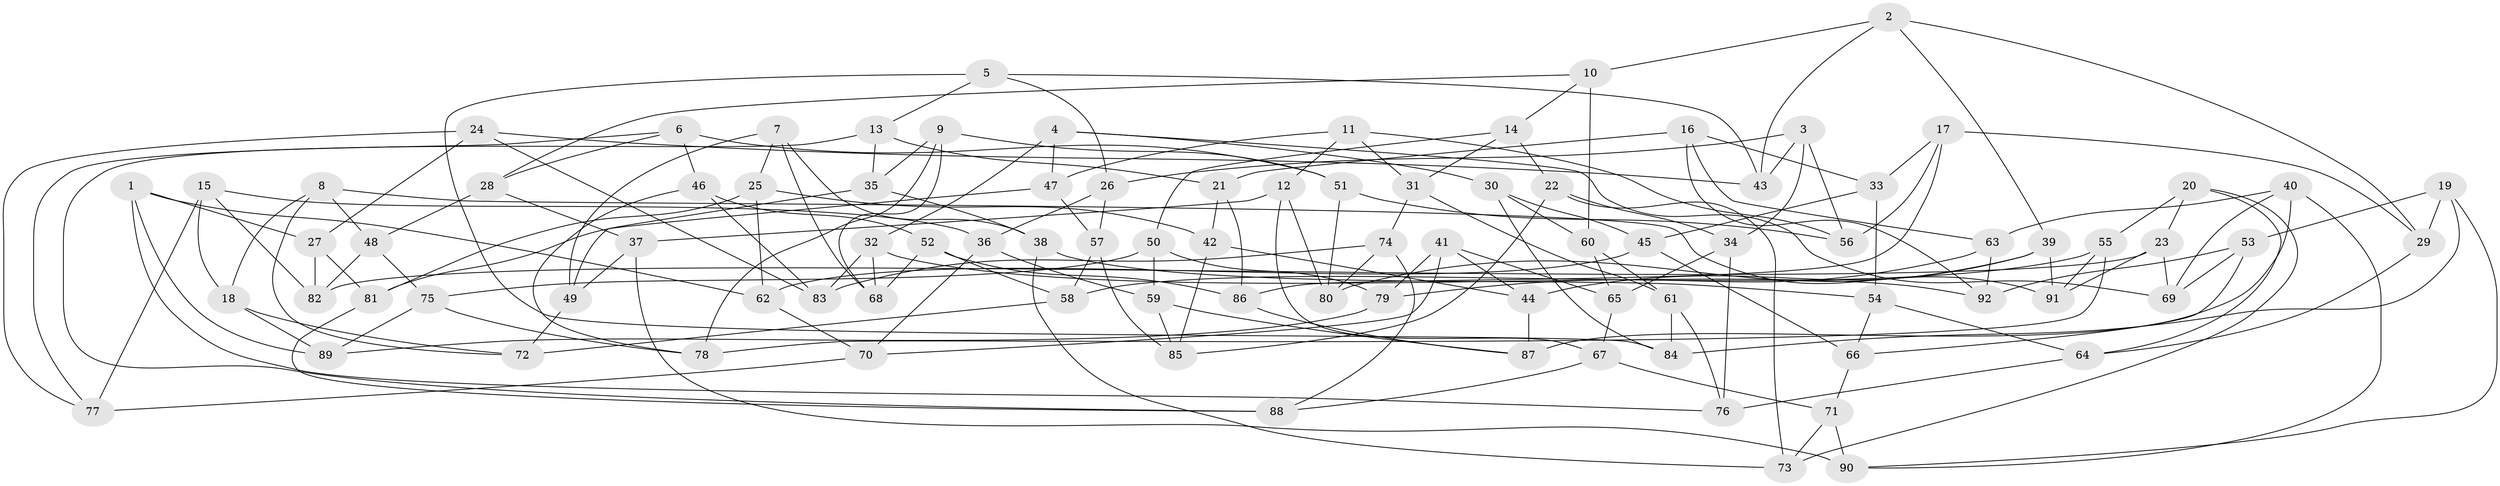 // Generated by graph-tools (version 1.1) at 2025/26/03/09/25 03:26:58]
// undirected, 92 vertices, 184 edges
graph export_dot {
graph [start="1"]
  node [color=gray90,style=filled];
  1;
  2;
  3;
  4;
  5;
  6;
  7;
  8;
  9;
  10;
  11;
  12;
  13;
  14;
  15;
  16;
  17;
  18;
  19;
  20;
  21;
  22;
  23;
  24;
  25;
  26;
  27;
  28;
  29;
  30;
  31;
  32;
  33;
  34;
  35;
  36;
  37;
  38;
  39;
  40;
  41;
  42;
  43;
  44;
  45;
  46;
  47;
  48;
  49;
  50;
  51;
  52;
  53;
  54;
  55;
  56;
  57;
  58;
  59;
  60;
  61;
  62;
  63;
  64;
  65;
  66;
  67;
  68;
  69;
  70;
  71;
  72;
  73;
  74;
  75;
  76;
  77;
  78;
  79;
  80;
  81;
  82;
  83;
  84;
  85;
  86;
  87;
  88;
  89;
  90;
  91;
  92;
  1 -- 62;
  1 -- 76;
  1 -- 27;
  1 -- 89;
  2 -- 29;
  2 -- 39;
  2 -- 43;
  2 -- 10;
  3 -- 43;
  3 -- 56;
  3 -- 26;
  3 -- 34;
  4 -- 30;
  4 -- 32;
  4 -- 69;
  4 -- 47;
  5 -- 84;
  5 -- 13;
  5 -- 43;
  5 -- 26;
  6 -- 28;
  6 -- 77;
  6 -- 46;
  6 -- 51;
  7 -- 38;
  7 -- 25;
  7 -- 68;
  7 -- 49;
  8 -- 72;
  8 -- 91;
  8 -- 48;
  8 -- 18;
  9 -- 78;
  9 -- 68;
  9 -- 35;
  9 -- 51;
  10 -- 28;
  10 -- 14;
  10 -- 60;
  11 -- 12;
  11 -- 31;
  11 -- 56;
  11 -- 47;
  12 -- 37;
  12 -- 80;
  12 -- 67;
  13 -- 35;
  13 -- 88;
  13 -- 21;
  14 -- 31;
  14 -- 50;
  14 -- 22;
  15 -- 36;
  15 -- 82;
  15 -- 18;
  15 -- 77;
  16 -- 33;
  16 -- 63;
  16 -- 21;
  16 -- 92;
  17 -- 29;
  17 -- 56;
  17 -- 33;
  17 -- 86;
  18 -- 72;
  18 -- 89;
  19 -- 90;
  19 -- 29;
  19 -- 84;
  19 -- 53;
  20 -- 64;
  20 -- 55;
  20 -- 73;
  20 -- 23;
  21 -- 86;
  21 -- 42;
  22 -- 73;
  22 -- 34;
  22 -- 85;
  23 -- 82;
  23 -- 69;
  23 -- 91;
  24 -- 83;
  24 -- 27;
  24 -- 77;
  24 -- 43;
  25 -- 62;
  25 -- 42;
  25 -- 81;
  26 -- 57;
  26 -- 36;
  27 -- 81;
  27 -- 82;
  28 -- 48;
  28 -- 37;
  29 -- 64;
  30 -- 60;
  30 -- 45;
  30 -- 84;
  31 -- 61;
  31 -- 74;
  32 -- 83;
  32 -- 68;
  32 -- 92;
  33 -- 45;
  33 -- 54;
  34 -- 76;
  34 -- 65;
  35 -- 49;
  35 -- 38;
  36 -- 59;
  36 -- 70;
  37 -- 90;
  37 -- 49;
  38 -- 73;
  38 -- 54;
  39 -- 80;
  39 -- 91;
  39 -- 44;
  40 -- 69;
  40 -- 90;
  40 -- 87;
  40 -- 63;
  41 -- 65;
  41 -- 79;
  41 -- 44;
  41 -- 70;
  42 -- 44;
  42 -- 85;
  44 -- 87;
  45 -- 62;
  45 -- 66;
  46 -- 83;
  46 -- 52;
  46 -- 78;
  47 -- 57;
  47 -- 81;
  48 -- 75;
  48 -- 82;
  49 -- 72;
  50 -- 79;
  50 -- 59;
  50 -- 75;
  51 -- 80;
  51 -- 56;
  52 -- 86;
  52 -- 68;
  52 -- 58;
  53 -- 69;
  53 -- 92;
  53 -- 66;
  54 -- 64;
  54 -- 66;
  55 -- 58;
  55 -- 91;
  55 -- 78;
  57 -- 58;
  57 -- 85;
  58 -- 72;
  59 -- 85;
  59 -- 87;
  60 -- 65;
  60 -- 61;
  61 -- 76;
  61 -- 84;
  62 -- 70;
  63 -- 92;
  63 -- 79;
  64 -- 76;
  65 -- 67;
  66 -- 71;
  67 -- 88;
  67 -- 71;
  70 -- 77;
  71 -- 73;
  71 -- 90;
  74 -- 80;
  74 -- 88;
  74 -- 83;
  75 -- 78;
  75 -- 89;
  79 -- 89;
  81 -- 88;
  86 -- 87;
}
